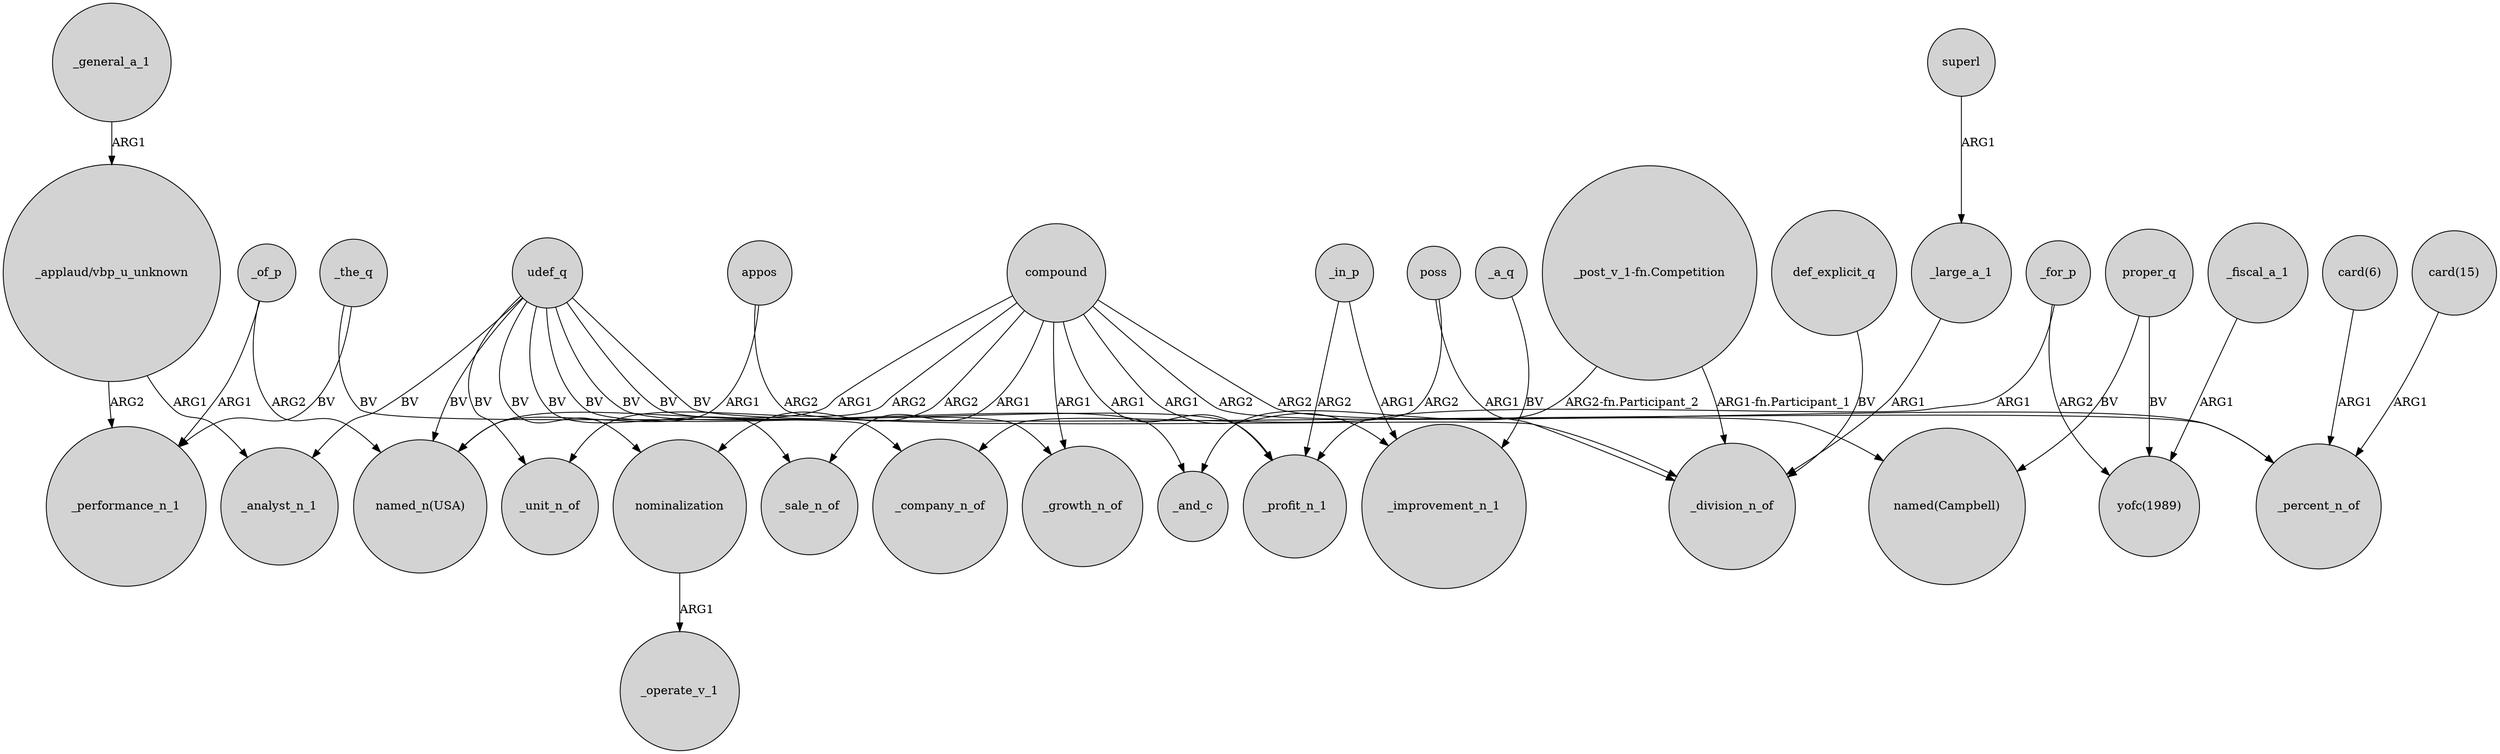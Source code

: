 digraph {
	node [shape=circle style=filled]
	"_applaud/vbp_u_unknown" -> _performance_n_1 [label=ARG2]
	compound -> "named_n(USA)" [label=ARG1]
	"_applaud/vbp_u_unknown" -> _analyst_n_1 [label=ARG1]
	_for_p -> _profit_n_1 [label=ARG1]
	udef_q -> _unit_n_of [label=BV]
	udef_q -> _analyst_n_1 [label=BV]
	def_explicit_q -> _division_n_of [label=BV]
	_of_p -> "named_n(USA)" [label=ARG2]
	udef_q -> "named_n(USA)" [label=BV]
	_a_q -> _improvement_n_1 [label=BV]
	udef_q -> nominalization [label=BV]
	nominalization -> _operate_v_1 [label=ARG1]
	udef_q -> _profit_n_1 [label=BV]
	udef_q -> _sale_n_of [label=BV]
	appos -> _division_n_of [label=ARG2]
	_fiscal_a_1 -> "yofc(1989)" [label=ARG1]
	udef_q -> _and_c [label=BV]
	_the_q -> _performance_n_1 [label=BV]
	_in_p -> _profit_n_1 [label=ARG2]
	compound -> nominalization [label=ARG2]
	"_post_v_1-fn.Competition" -> _division_n_of [label="ARG1-fn.Participant_1"]
	poss -> _company_n_of [label=ARG2]
	"card(6)" -> _percent_n_of [label=ARG1]
	proper_q -> "named(Campbell)" [label=BV]
	udef_q -> _percent_n_of [label=BV]
	_for_p -> "yofc(1989)" [label=ARG2]
	compound -> _percent_n_of [label=ARG2]
	compound -> _unit_n_of [label=ARG2]
	compound -> _profit_n_1 [label=ARG1]
	proper_q -> "yofc(1989)" [label=BV]
	"_post_v_1-fn.Competition" -> _and_c [label="ARG2-fn.Participant_2"]
	"card(15)" -> _percent_n_of [label=ARG1]
	udef_q -> _growth_n_of [label=BV]
	_general_a_1 -> "_applaud/vbp_u_unknown" [label=ARG1]
	_of_p -> _performance_n_1 [label=ARG1]
	compound -> "named(Campbell)" [label=ARG2]
	_in_p -> _improvement_n_1 [label=ARG1]
	_large_a_1 -> _division_n_of [label=ARG1]
	poss -> _division_n_of [label=ARG1]
	compound -> _growth_n_of [label=ARG1]
	compound -> _improvement_n_1 [label=ARG1]
	_the_q -> _company_n_of [label=BV]
	superl -> _large_a_1 [label=ARG1]
	compound -> _sale_n_of [label=ARG1]
	appos -> "named_n(USA)" [label=ARG1]
}
